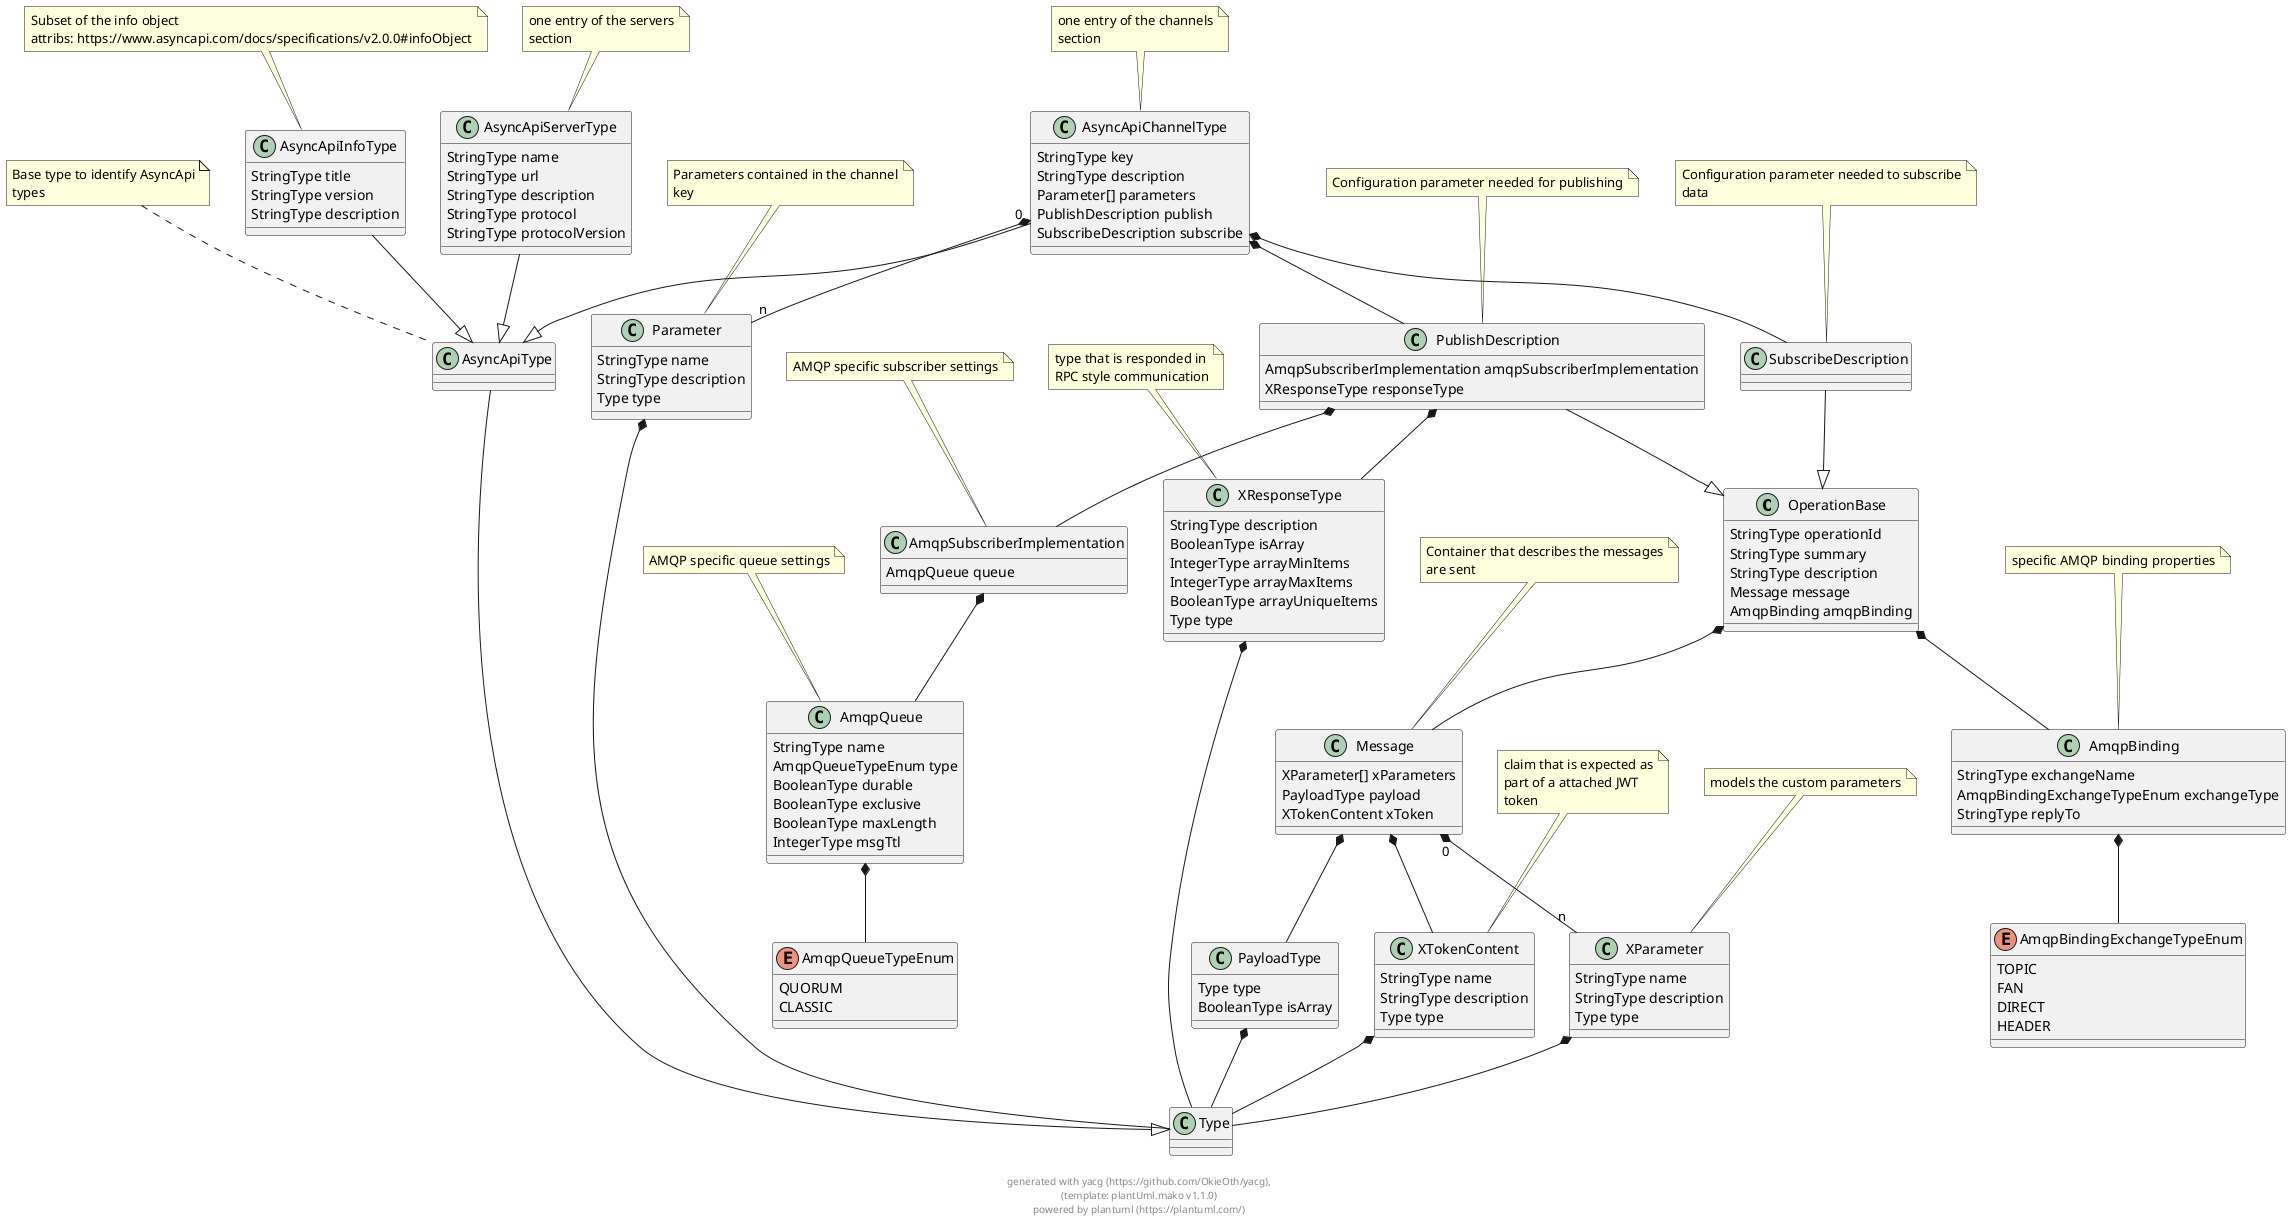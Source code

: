
@startuml

class OperationBase {
        StringType operationId 
        StringType summary 
        StringType description 
        Message message 
        AmqpBinding amqpBinding 
}


class Message {
        XParameter[] xParameters 
        PayloadType payload 
        XTokenContent xToken 
}

note top: Container that describes the messages\nare sent

class AmqpBinding {
        StringType exchangeName 
        AmqpBindingExchangeTypeEnum exchangeType 
        StringType replyTo 
}

note top: specific AMQP binding properties

class AsyncApiType {
}

note top: Base type to identify AsyncApi\ntypes

AsyncApiType --|> Type
class AsyncApiInfoType {
        StringType title 
        StringType version 
        StringType description 
}

note top: Subset of the info object\nattribs: https://www.asyncapi.com/docs/specifications/v2.0.0#infoObject

AsyncApiInfoType --|> AsyncApiType
class AsyncApiServerType {
        StringType name 
        StringType url 
        StringType description 
        StringType protocol 
        StringType protocolVersion 
}

note top: one entry of the servers\nsection

AsyncApiServerType --|> AsyncApiType
class AsyncApiChannelType {
        StringType key 
        StringType description 
        Parameter[] parameters 
        PublishDescription publish 
        SubscribeDescription subscribe 
}

note top: one entry of the channels\nsection

AsyncApiChannelType --|> AsyncApiType
class Parameter {
        StringType name 
        StringType description 
        Type type 
}

note top: Parameters contained in the channel\nkey

class PublishDescription {
        AmqpSubscriberImplementation amqpSubscriberImplementation 
        XResponseType responseType 
}

note top: Configuration parameter needed for publishing

PublishDescription --|> OperationBase
class SubscribeDescription {
}

note top: Configuration parameter needed to subscribe\ndata

SubscribeDescription --|> OperationBase
class AmqpSubscriberImplementation {
        AmqpQueue queue 
}

note top: AMQP specific subscriber settings

class XResponseType {
        StringType description 
        BooleanType isArray 
        IntegerType arrayMinItems 
        IntegerType arrayMaxItems 
        BooleanType arrayUniqueItems 
        Type type 
}

note top: type that is responded in\nRPC style communication

class XParameter {
        StringType name 
        StringType description 
        Type type 
}

note top: models the custom parameters

class PayloadType {
        Type type 
        BooleanType isArray 
}


class XTokenContent {
        StringType name 
        StringType description 
        Type type 
}

note top: claim that is expected as\npart of a attached JWT\ntoken

enum AmqpBindingExchangeTypeEnum {
    TOPIC
    FAN
    DIRECT
    HEADER
}


class AmqpQueue {
        StringType name 
        AmqpQueueTypeEnum type 
        BooleanType durable 
        BooleanType exclusive 
        BooleanType maxLength 
        IntegerType msgTtl 
}

note top: AMQP specific queue settings

enum AmqpQueueTypeEnum {
    QUORUM
    CLASSIC
}



    
OperationBase  *--  Message        
            
OperationBase  *--  AmqpBinding        
            
    
Message "0" *-- "n" XParameter        
            
Message  *--  PayloadType        
            
Message  *--  XTokenContent        
            
    
AmqpBinding  *--  AmqpBindingExchangeTypeEnum        
            
    
    
    
    
AsyncApiChannelType "0" *-- "n" Parameter        
            
AsyncApiChannelType  *--  PublishDescription        
            
AsyncApiChannelType  *--  SubscribeDescription        
            
    
Parameter  *--  Type        
            
    
PublishDescription  *--  AmqpSubscriberImplementation        
            
PublishDescription  *--  XResponseType        
            
    
    
AmqpSubscriberImplementation  *--  AmqpQueue        
            
    
XResponseType  *--  Type        
            
    
XParameter  *--  Type        
            
    
PayloadType  *--  Type        
            
    
XTokenContent  *--  Type        
            
    
    
AmqpQueue  *--  AmqpQueueTypeEnum        
            
    

footer \ngenerated with yacg (https://github.com/OkieOth/yacg),\n(template: plantUml.mako v1.1.0)\npowered by plantuml (https://plantuml.com/)
@enduml